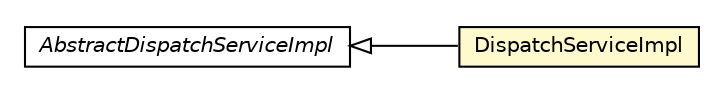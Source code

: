 #!/usr/local/bin/dot
#
# Class diagram 
# Generated by UMLGraph version R5_6-24-gf6e263 (http://www.umlgraph.org/)
#

digraph G {
	edge [fontname="Helvetica",fontsize=10,labelfontname="Helvetica",labelfontsize=10];
	node [fontname="Helvetica",fontsize=10,shape=plaintext];
	nodesep=0.25;
	ranksep=0.5;
	rankdir=LR;
	// com.gwtplatform.dispatch.server.AbstractDispatchServiceImpl
	c167506 [label=<<table title="com.gwtplatform.dispatch.server.AbstractDispatchServiceImpl" border="0" cellborder="1" cellspacing="0" cellpadding="2" port="p" href="../AbstractDispatchServiceImpl.html">
		<tr><td><table border="0" cellspacing="0" cellpadding="1">
<tr><td align="center" balign="center"><font face="Helvetica-Oblique"> AbstractDispatchServiceImpl </font></td></tr>
		</table></td></tr>
		</table>>, URL="../AbstractDispatchServiceImpl.html", fontname="Helvetica", fontcolor="black", fontsize=10.0];
	// com.gwtplatform.dispatch.server.guice.DispatchServiceImpl
	c167743 [label=<<table title="com.gwtplatform.dispatch.server.guice.DispatchServiceImpl" border="0" cellborder="1" cellspacing="0" cellpadding="2" port="p" bgcolor="lemonChiffon" href="./DispatchServiceImpl.html">
		<tr><td><table border="0" cellspacing="0" cellpadding="1">
<tr><td align="center" balign="center"> DispatchServiceImpl </td></tr>
		</table></td></tr>
		</table>>, URL="./DispatchServiceImpl.html", fontname="Helvetica", fontcolor="black", fontsize=10.0];
	//com.gwtplatform.dispatch.server.guice.DispatchServiceImpl extends com.gwtplatform.dispatch.server.AbstractDispatchServiceImpl
	c167506:p -> c167743:p [dir=back,arrowtail=empty];
}

